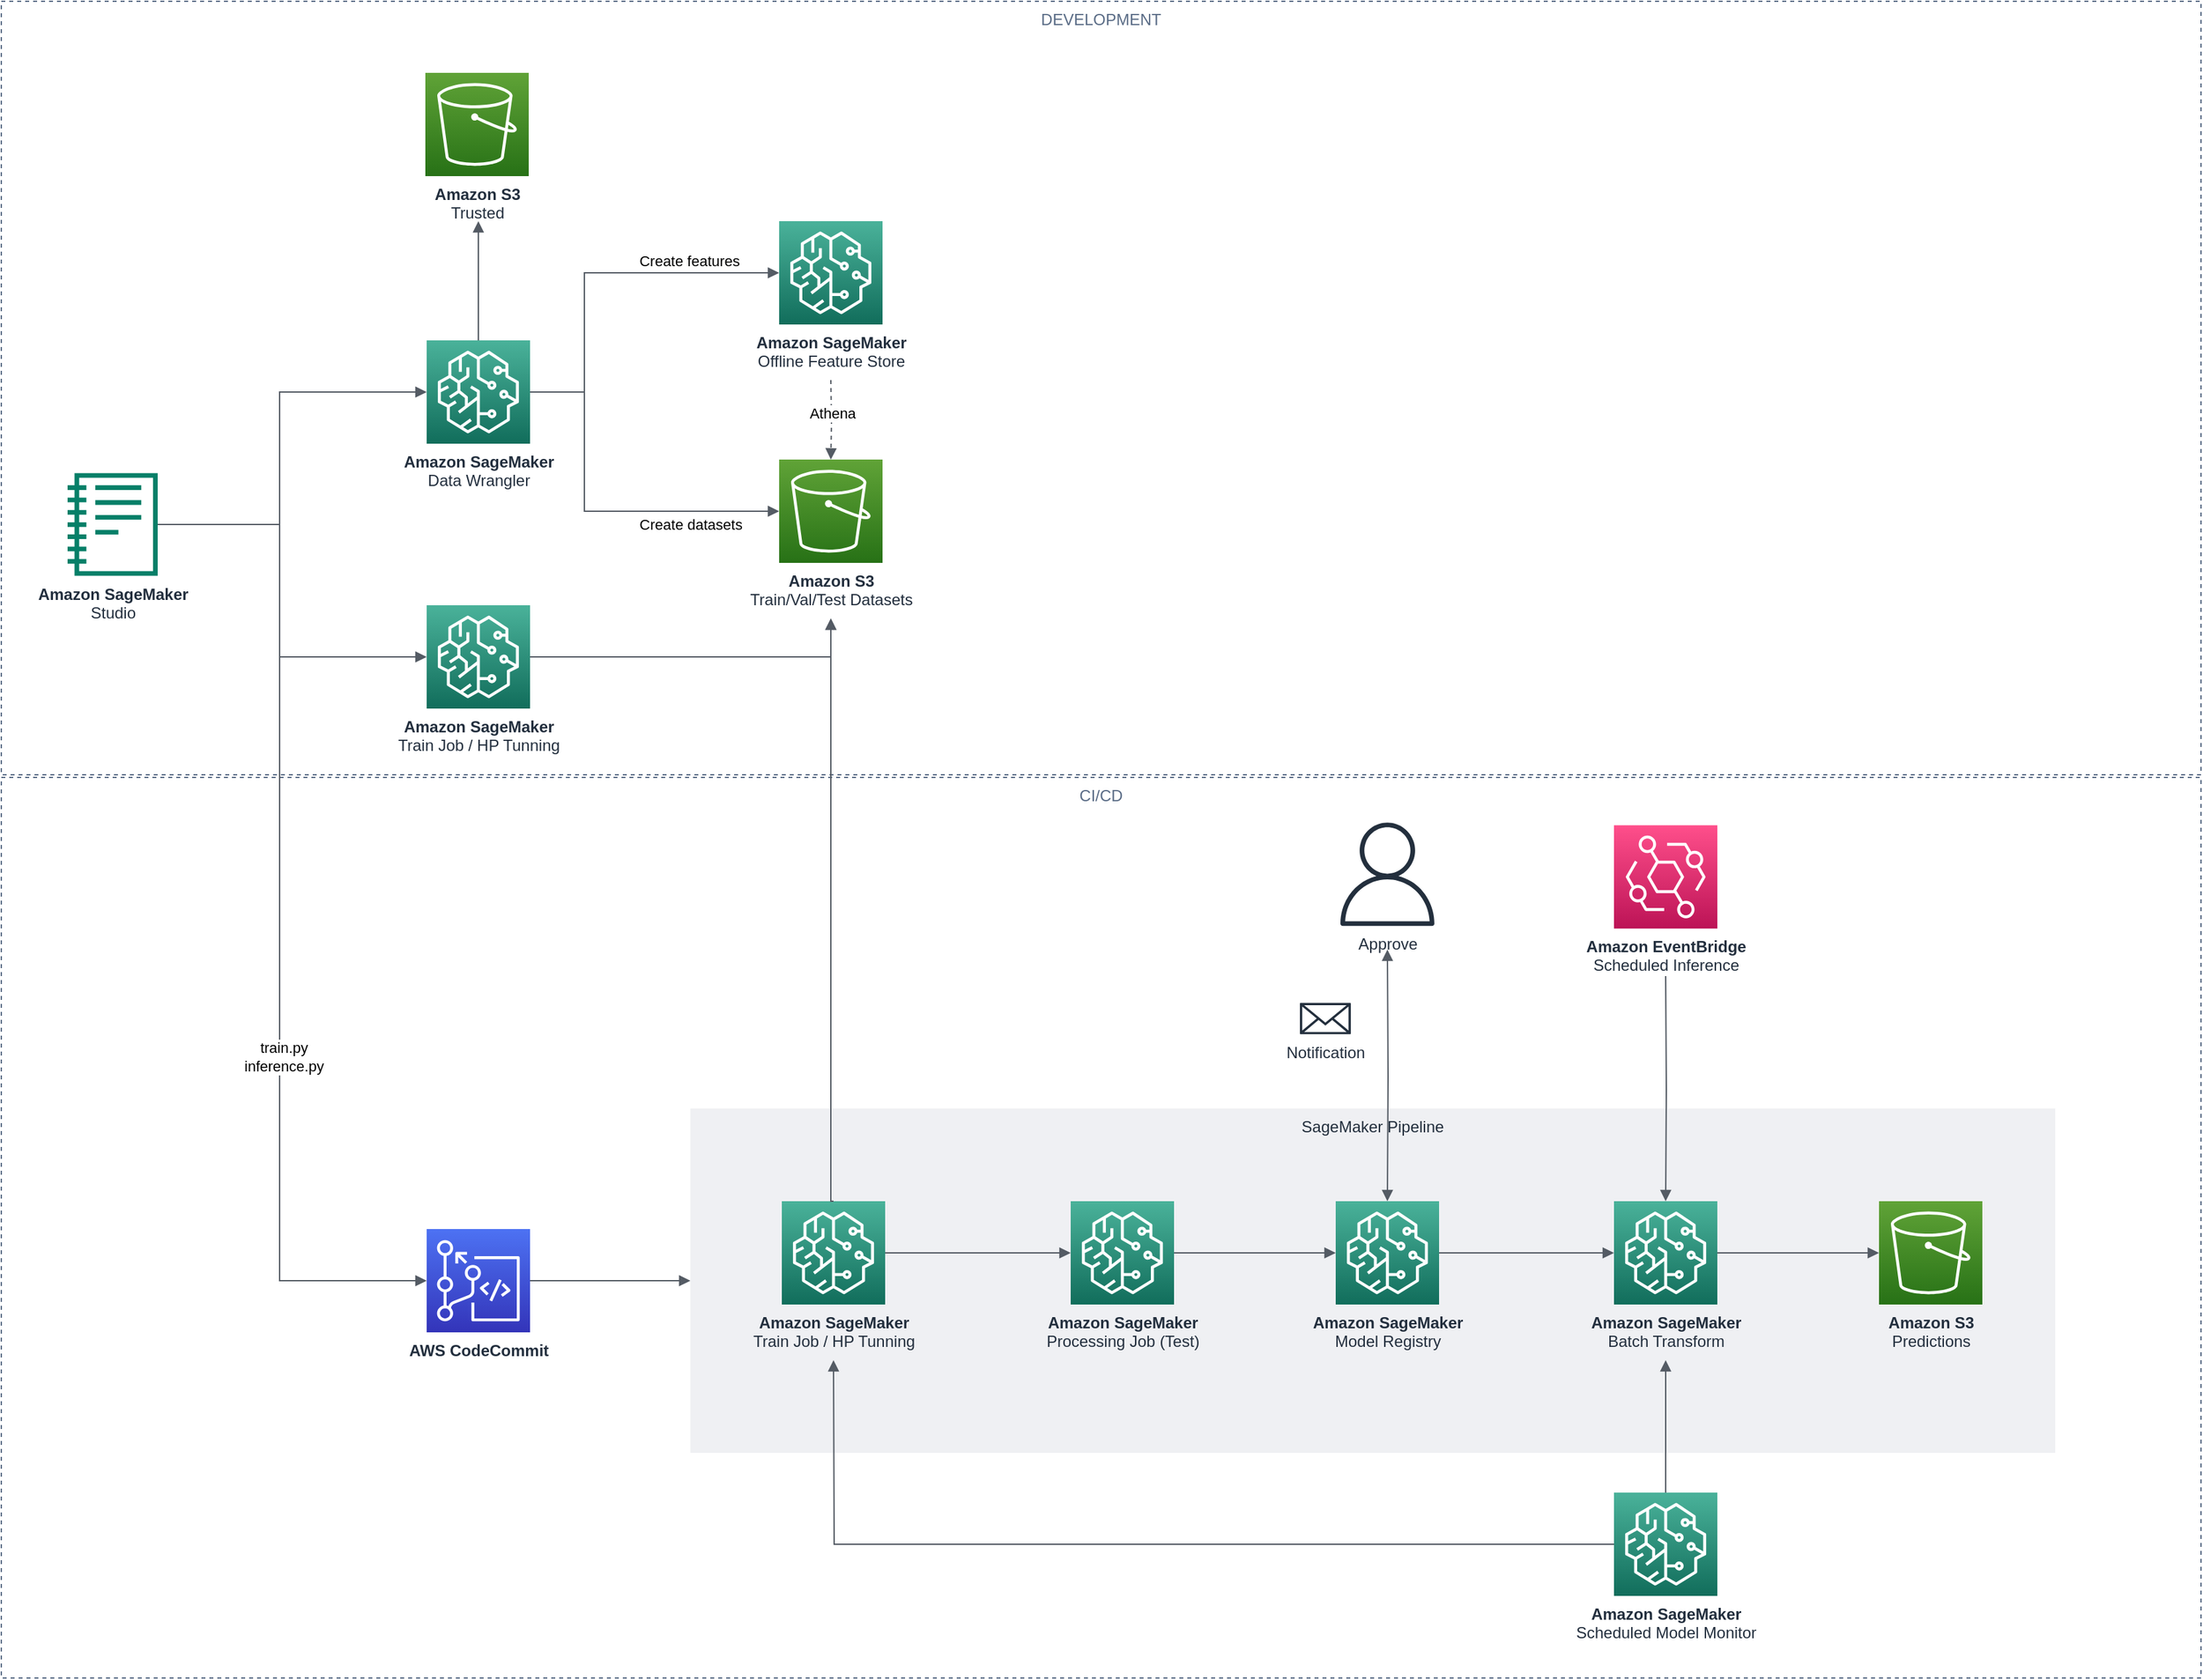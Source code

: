 <mxfile version="20.4.0" type="device"><diagram id="vQv_JKguhH5S04jx5g1q" name="Page-1"><mxGraphModel dx="2746" dy="1852" grid="1" gridSize="10" guides="1" tooltips="1" connect="1" arrows="1" fold="1" page="1" pageScale="1" pageWidth="1169" pageHeight="827" math="0" shadow="0"><root><mxCell id="0"/><mxCell id="1" parent="0"/><mxCell id="9KJwWg5PxN03c52BEVz5-107" value="DEVELOPMENT" style="fillColor=none;strokeColor=#5A6C86;dashed=1;verticalAlign=top;fontStyle=0;fontColor=#5A6C86;" vertex="1" parent="1"><mxGeometry x="-80" y="-26" width="1660" height="584" as="geometry"/></mxCell><mxCell id="9KJwWg5PxN03c52BEVz5-109" value="CI/CD" style="fillColor=none;strokeColor=#5A6C86;dashed=1;verticalAlign=top;fontStyle=0;fontColor=#5A6C86;" vertex="1" parent="1"><mxGeometry x="-80" y="560" width="1660" height="680" as="geometry"/></mxCell><mxCell id="9KJwWg5PxN03c52BEVz5-104" value="SageMaker Pipeline" style="fillColor=#EFF0F3;strokeColor=none;dashed=0;verticalAlign=top;fontStyle=0;fontColor=#232F3D;" vertex="1" parent="1"><mxGeometry x="440" y="810" width="1030" height="260" as="geometry"/></mxCell><mxCell id="9KJwWg5PxN03c52BEVz5-27" value="&lt;div&gt;&lt;b&gt;Amazon S3&lt;/b&gt;&lt;/div&gt;&lt;div&gt;Trusted&lt;br&gt;&lt;/div&gt;" style="sketch=0;points=[[0,0,0],[0.25,0,0],[0.5,0,0],[0.75,0,0],[1,0,0],[0,1,0],[0.25,1,0],[0.5,1,0],[0.75,1,0],[1,1,0],[0,0.25,0],[0,0.5,0],[0,0.75,0],[1,0.25,0],[1,0.5,0],[1,0.75,0]];outlineConnect=0;fontColor=#232F3E;gradientColor=#60A337;gradientDirection=north;fillColor=#277116;strokeColor=#ffffff;dashed=0;verticalLabelPosition=bottom;verticalAlign=top;align=center;html=1;fontSize=12;fontStyle=0;aspect=fixed;shape=mxgraph.aws4.resourceIcon;resIcon=mxgraph.aws4.s3;" vertex="1" parent="1"><mxGeometry x="240" y="28" width="78" height="78" as="geometry"/></mxCell><mxCell id="9KJwWg5PxN03c52BEVz5-30" value="&lt;div&gt;&lt;b&gt;Amazon SageMaker&lt;/b&gt;&lt;/div&gt;&lt;div&gt;Studio&lt;br&gt;&lt;/div&gt;" style="sketch=0;outlineConnect=0;fontColor=#232F3E;gradientColor=none;fillColor=#067F68;strokeColor=none;dashed=0;verticalLabelPosition=bottom;verticalAlign=top;align=center;html=1;fontSize=12;fontStyle=0;aspect=fixed;pointerEvents=1;shape=mxgraph.aws4.sagemaker_notebook;" vertex="1" parent="1"><mxGeometry x="-30" y="330" width="68" height="78" as="geometry"/></mxCell><mxCell id="9KJwWg5PxN03c52BEVz5-31" value="&lt;div&gt;&lt;b&gt;Amazon SageMaker&lt;/b&gt;&lt;/div&gt;&lt;div&gt;Data Wrangler&lt;br&gt;&lt;/div&gt;" style="sketch=0;points=[[0,0,0],[0.25,0,0],[0.5,0,0],[0.75,0,0],[1,0,0],[0,1,0],[0.25,1,0],[0.5,1,0],[0.75,1,0],[1,1,0],[0,0.25,0],[0,0.5,0],[0,0.75,0],[1,0.25,0],[1,0.5,0],[1,0.75,0]];outlineConnect=0;fontColor=#232F3E;gradientColor=#4AB29A;gradientDirection=north;fillColor=#116D5B;strokeColor=#ffffff;dashed=0;verticalLabelPosition=bottom;verticalAlign=top;align=center;html=1;fontSize=12;fontStyle=0;aspect=fixed;shape=mxgraph.aws4.resourceIcon;resIcon=mxgraph.aws4.sagemaker;" vertex="1" parent="1"><mxGeometry x="241" y="230" width="78" height="78" as="geometry"/></mxCell><mxCell id="9KJwWg5PxN03c52BEVz5-32" value="" style="edgeStyle=orthogonalEdgeStyle;html=1;endArrow=block;elbow=vertical;startArrow=none;endFill=1;strokeColor=#545B64;rounded=0;" edge="1" parent="1" source="9KJwWg5PxN03c52BEVz5-30" target="9KJwWg5PxN03c52BEVz5-31"><mxGeometry width="100" relative="1" as="geometry"><mxPoint x="60" y="268.58" as="sourcePoint"/><mxPoint x="160" y="268.58" as="targetPoint"/><Array as="points"><mxPoint x="130" y="369"/><mxPoint x="130" y="269"/></Array></mxGeometry></mxCell><mxCell id="9KJwWg5PxN03c52BEVz5-33" value="" style="edgeStyle=orthogonalEdgeStyle;html=1;endArrow=block;elbow=vertical;startArrow=none;endFill=1;strokeColor=#545B64;rounded=0;exitX=0.5;exitY=0;exitDx=0;exitDy=0;exitPerimeter=0;" edge="1" parent="1" source="9KJwWg5PxN03c52BEVz5-31"><mxGeometry width="100" relative="1" as="geometry"><mxPoint x="240" y="180" as="sourcePoint"/><mxPoint x="280" y="140" as="targetPoint"/></mxGeometry></mxCell><mxCell id="9KJwWg5PxN03c52BEVz5-34" value="&lt;div&gt;&lt;b&gt;Amazon SageMaker&lt;/b&gt;&lt;/div&gt;&lt;div&gt;Offline Feature Store&lt;br&gt;&lt;/div&gt;" style="sketch=0;points=[[0,0,0],[0.25,0,0],[0.5,0,0],[0.75,0,0],[1,0,0],[0,1,0],[0.25,1,0],[0.5,1,0],[0.75,1,0],[1,1,0],[0,0.25,0],[0,0.5,0],[0,0.75,0],[1,0.25,0],[1,0.5,0],[1,0.75,0]];outlineConnect=0;fontColor=#232F3E;gradientColor=#4AB29A;gradientDirection=north;fillColor=#116D5B;strokeColor=#ffffff;dashed=0;verticalLabelPosition=bottom;verticalAlign=top;align=center;html=1;fontSize=12;fontStyle=0;aspect=fixed;shape=mxgraph.aws4.resourceIcon;resIcon=mxgraph.aws4.sagemaker;" vertex="1" parent="1"><mxGeometry x="507" y="140" width="78" height="78" as="geometry"/></mxCell><mxCell id="9KJwWg5PxN03c52BEVz5-39" value="&lt;div&gt;&lt;b&gt;Amazon S3&lt;/b&gt;&lt;/div&gt;Train/Val/Test Datasets" style="sketch=0;points=[[0,0,0],[0.25,0,0],[0.5,0,0],[0.75,0,0],[1,0,0],[0,1,0],[0.25,1,0],[0.5,1,0],[0.75,1,0],[1,1,0],[0,0.25,0],[0,0.5,0],[0,0.75,0],[1,0.25,0],[1,0.5,0],[1,0.75,0]];outlineConnect=0;fontColor=#232F3E;gradientColor=#60A337;gradientDirection=north;fillColor=#277116;strokeColor=#ffffff;dashed=0;verticalLabelPosition=bottom;verticalAlign=top;align=center;html=1;fontSize=12;fontStyle=0;aspect=fixed;shape=mxgraph.aws4.resourceIcon;resIcon=mxgraph.aws4.s3;" vertex="1" parent="1"><mxGeometry x="507" y="320" width="78" height="78" as="geometry"/></mxCell><mxCell id="9KJwWg5PxN03c52BEVz5-59" value="" style="edgeStyle=orthogonalEdgeStyle;html=1;endArrow=block;elbow=vertical;startArrow=none;endFill=1;strokeColor=#545B64;rounded=0;entryX=0;entryY=0.5;entryDx=0;entryDy=0;entryPerimeter=0;" edge="1" parent="1" source="9KJwWg5PxN03c52BEVz5-31" target="9KJwWg5PxN03c52BEVz5-34"><mxGeometry width="100" relative="1" as="geometry"><mxPoint x="420" y="320" as="sourcePoint"/><mxPoint x="520" y="320" as="targetPoint"/><Array as="points"><mxPoint x="360" y="269"/><mxPoint x="360" y="179"/></Array></mxGeometry></mxCell><mxCell id="9KJwWg5PxN03c52BEVz5-63" value="Create features" style="edgeLabel;html=1;align=center;verticalAlign=middle;resizable=0;points=[];" vertex="1" connectable="0" parent="9KJwWg5PxN03c52BEVz5-59"><mxGeometry x="0.317" y="2" relative="1" as="geometry"><mxPoint x="27" y="-7" as="offset"/></mxGeometry></mxCell><mxCell id="9KJwWg5PxN03c52BEVz5-60" value="" style="edgeStyle=orthogonalEdgeStyle;html=1;endArrow=block;elbow=vertical;startArrow=none;endFill=1;strokeColor=#545B64;rounded=0;" edge="1" parent="1" source="9KJwWg5PxN03c52BEVz5-31" target="9KJwWg5PxN03c52BEVz5-39"><mxGeometry width="100" relative="1" as="geometry"><mxPoint x="558" y="489" as="sourcePoint"/><mxPoint x="700" y="210" as="targetPoint"/><Array as="points"><mxPoint x="360" y="269"/><mxPoint x="360" y="359"/></Array></mxGeometry></mxCell><mxCell id="9KJwWg5PxN03c52BEVz5-73" value="Create datasets" style="edgeLabel;html=1;align=center;verticalAlign=middle;resizable=0;points=[];" vertex="1" connectable="0" parent="9KJwWg5PxN03c52BEVz5-60"><mxGeometry x="0.377" y="2" relative="1" as="geometry"><mxPoint x="19" y="12" as="offset"/></mxGeometry></mxCell><mxCell id="9KJwWg5PxN03c52BEVz5-69" value="&lt;div&gt;&lt;b&gt;Amazon SageMaker&lt;/b&gt;&lt;/div&gt;&lt;div&gt;Train Job / HP Tunning&lt;br&gt;&lt;/div&gt;" style="sketch=0;points=[[0,0,0],[0.25,0,0],[0.5,0,0],[0.75,0,0],[1,0,0],[0,1,0],[0.25,1,0],[0.5,1,0],[0.75,1,0],[1,1,0],[0,0.25,0],[0,0.5,0],[0,0.75,0],[1,0.25,0],[1,0.5,0],[1,0.75,0]];outlineConnect=0;fontColor=#232F3E;gradientColor=#4AB29A;gradientDirection=north;fillColor=#116D5B;strokeColor=#ffffff;dashed=0;verticalLabelPosition=bottom;verticalAlign=top;align=center;html=1;fontSize=12;fontStyle=0;aspect=fixed;shape=mxgraph.aws4.resourceIcon;resIcon=mxgraph.aws4.sagemaker;" vertex="1" parent="1"><mxGeometry x="241" y="430" width="78" height="78" as="geometry"/></mxCell><mxCell id="9KJwWg5PxN03c52BEVz5-71" value="" style="edgeStyle=orthogonalEdgeStyle;html=1;endArrow=block;elbow=vertical;startArrow=none;endFill=1;strokeColor=#545B64;rounded=0;" edge="1" parent="1" source="9KJwWg5PxN03c52BEVz5-69"><mxGeometry width="100" relative="1" as="geometry"><mxPoint x="640" y="680" as="sourcePoint"/><mxPoint x="546" y="440" as="targetPoint"/><Array as="points"><mxPoint x="546" y="469"/></Array></mxGeometry></mxCell><mxCell id="9KJwWg5PxN03c52BEVz5-74" value="" style="edgeStyle=orthogonalEdgeStyle;html=1;endArrow=block;elbow=vertical;startArrow=none;endFill=1;strokeColor=#545B64;rounded=0;dashed=1;" edge="1" parent="1" target="9KJwWg5PxN03c52BEVz5-39"><mxGeometry width="100" relative="1" as="geometry"><mxPoint x="546" y="260" as="sourcePoint"/><mxPoint x="730" y="360" as="targetPoint"/></mxGeometry></mxCell><mxCell id="9KJwWg5PxN03c52BEVz5-75" value="Athena" style="edgeLabel;html=1;align=center;verticalAlign=middle;resizable=0;points=[];" vertex="1" connectable="0" parent="9KJwWg5PxN03c52BEVz5-74"><mxGeometry x="-0.427" y="1" relative="1" as="geometry"><mxPoint x="-1" y="7" as="offset"/></mxGeometry></mxCell><mxCell id="9KJwWg5PxN03c52BEVz5-76" value="" style="edgeStyle=orthogonalEdgeStyle;html=1;endArrow=block;elbow=vertical;startArrow=none;endFill=1;strokeColor=#545B64;rounded=0;entryX=0;entryY=0.5;entryDx=0;entryDy=0;entryPerimeter=0;" edge="1" parent="1" source="9KJwWg5PxN03c52BEVz5-30" target="9KJwWg5PxN03c52BEVz5-69"><mxGeometry width="100" relative="1" as="geometry"><mxPoint x="100" y="430" as="sourcePoint"/><mxPoint x="200" y="430" as="targetPoint"/><Array as="points"><mxPoint x="130" y="369"/><mxPoint x="130" y="469"/></Array></mxGeometry></mxCell><mxCell id="9KJwWg5PxN03c52BEVz5-77" value="&lt;b&gt;AWS CodeCommit&lt;br&gt;&lt;/b&gt;" style="sketch=0;points=[[0,0,0],[0.25,0,0],[0.5,0,0],[0.75,0,0],[1,0,0],[0,1,0],[0.25,1,0],[0.5,1,0],[0.75,1,0],[1,1,0],[0,0.25,0],[0,0.5,0],[0,0.75,0],[1,0.25,0],[1,0.5,0],[1,0.75,0]];outlineConnect=0;fontColor=#232F3E;gradientColor=#4D72F3;gradientDirection=north;fillColor=#3334B9;strokeColor=#ffffff;dashed=0;verticalLabelPosition=bottom;verticalAlign=top;align=center;html=1;fontSize=12;fontStyle=0;aspect=fixed;shape=mxgraph.aws4.resourceIcon;resIcon=mxgraph.aws4.codecommit;" vertex="1" parent="1"><mxGeometry x="241" y="901" width="78" height="78" as="geometry"/></mxCell><mxCell id="9KJwWg5PxN03c52BEVz5-78" value="" style="edgeStyle=orthogonalEdgeStyle;html=1;endArrow=block;elbow=vertical;startArrow=none;endFill=1;strokeColor=#545B64;rounded=0;entryX=0;entryY=0.5;entryDx=0;entryDy=0;entryPerimeter=0;" edge="1" parent="1" source="9KJwWg5PxN03c52BEVz5-30" target="9KJwWg5PxN03c52BEVz5-77"><mxGeometry width="100" relative="1" as="geometry"><mxPoint x="100" y="530" as="sourcePoint"/><mxPoint x="200" y="530" as="targetPoint"/><Array as="points"><mxPoint x="130" y="369"/><mxPoint x="130" y="940"/></Array></mxGeometry></mxCell><mxCell id="9KJwWg5PxN03c52BEVz5-79" value="&lt;div&gt;train.py&lt;/div&gt;&lt;div&gt;inference.py&lt;br&gt;&lt;/div&gt;" style="edgeLabel;html=1;align=center;verticalAlign=middle;resizable=0;points=[];" vertex="1" connectable="0" parent="9KJwWg5PxN03c52BEVz5-78"><mxGeometry x="0.277" y="3" relative="1" as="geometry"><mxPoint as="offset"/></mxGeometry></mxCell><mxCell id="9KJwWg5PxN03c52BEVz5-80" value="&lt;div&gt;&lt;b&gt;Amazon SageMaker&lt;/b&gt;&lt;/div&gt;&lt;div&gt;Train Job / HP Tunning&lt;br&gt;&lt;/div&gt;" style="sketch=0;points=[[0,0,0],[0.25,0,0],[0.5,0,0],[0.75,0,0],[1,0,0],[0,1,0],[0.25,1,0],[0.5,1,0],[0.75,1,0],[1,1,0],[0,0.25,0],[0,0.5,0],[0,0.75,0],[1,0.25,0],[1,0.5,0],[1,0.75,0]];outlineConnect=0;fontColor=#232F3E;gradientColor=#4AB29A;gradientDirection=north;fillColor=#116D5B;strokeColor=#ffffff;dashed=0;verticalLabelPosition=bottom;verticalAlign=top;align=center;html=1;fontSize=12;fontStyle=0;aspect=fixed;shape=mxgraph.aws4.resourceIcon;resIcon=mxgraph.aws4.sagemaker;" vertex="1" parent="1"><mxGeometry x="509" y="880" width="78" height="78" as="geometry"/></mxCell><mxCell id="9KJwWg5PxN03c52BEVz5-81" value="" style="edgeStyle=orthogonalEdgeStyle;html=1;endArrow=block;elbow=vertical;startArrow=none;endFill=1;strokeColor=#545B64;rounded=0;" edge="1" parent="1" source="9KJwWg5PxN03c52BEVz5-77" target="9KJwWg5PxN03c52BEVz5-104"><mxGeometry width="100" relative="1" as="geometry"><mxPoint x="307" y="910" as="sourcePoint"/><mxPoint x="417" y="919" as="targetPoint"/></mxGeometry></mxCell><mxCell id="9KJwWg5PxN03c52BEVz5-82" value="" style="edgeStyle=orthogonalEdgeStyle;html=1;endArrow=block;elbow=vertical;startArrow=none;endFill=1;strokeColor=#545B64;rounded=0;exitX=0.5;exitY=0;exitDx=0;exitDy=0;exitPerimeter=0;" edge="1" parent="1" source="9KJwWg5PxN03c52BEVz5-80"><mxGeometry width="100" relative="1" as="geometry"><mxPoint x="547.059" y="620.0" as="sourcePoint"/><mxPoint x="546" y="440" as="targetPoint"/><Array as="points"><mxPoint x="546" y="880"/></Array></mxGeometry></mxCell><mxCell id="9KJwWg5PxN03c52BEVz5-83" value="&lt;div&gt;&lt;b&gt;Amazon SageMaker&lt;/b&gt;&lt;/div&gt;Processing Job (Test)" style="sketch=0;points=[[0,0,0],[0.25,0,0],[0.5,0,0],[0.75,0,0],[1,0,0],[0,1,0],[0.25,1,0],[0.5,1,0],[0.75,1,0],[1,1,0],[0,0.25,0],[0,0.5,0],[0,0.75,0],[1,0.25,0],[1,0.5,0],[1,0.75,0]];outlineConnect=0;fontColor=#232F3E;gradientColor=#4AB29A;gradientDirection=north;fillColor=#116D5B;strokeColor=#ffffff;dashed=0;verticalLabelPosition=bottom;verticalAlign=top;align=center;html=1;fontSize=12;fontStyle=0;aspect=fixed;shape=mxgraph.aws4.resourceIcon;resIcon=mxgraph.aws4.sagemaker;" vertex="1" parent="1"><mxGeometry x="727" y="880" width="78" height="78" as="geometry"/></mxCell><mxCell id="9KJwWg5PxN03c52BEVz5-84" value="" style="edgeStyle=orthogonalEdgeStyle;html=1;endArrow=block;elbow=vertical;startArrow=none;endFill=1;strokeColor=#545B64;rounded=0;" edge="1" parent="1" source="9KJwWg5PxN03c52BEVz5-80" target="9KJwWg5PxN03c52BEVz5-83"><mxGeometry width="100" relative="1" as="geometry"><mxPoint x="577" y="800" as="sourcePoint"/><mxPoint x="677" y="800" as="targetPoint"/></mxGeometry></mxCell><mxCell id="9KJwWg5PxN03c52BEVz5-85" value="&lt;div&gt;&lt;b&gt;Amazon SageMaker&lt;/b&gt;&lt;/div&gt;Model Registry" style="sketch=0;points=[[0,0,0],[0.25,0,0],[0.5,0,0],[0.75,0,0],[1,0,0],[0,1,0],[0.25,1,0],[0.5,1,0],[0.75,1,0],[1,1,0],[0,0.25,0],[0,0.5,0],[0,0.75,0],[1,0.25,0],[1,0.5,0],[1,0.75,0]];outlineConnect=0;fontColor=#232F3E;gradientColor=#4AB29A;gradientDirection=north;fillColor=#116D5B;strokeColor=#ffffff;dashed=0;verticalLabelPosition=bottom;verticalAlign=top;align=center;html=1;fontSize=12;fontStyle=0;aspect=fixed;shape=mxgraph.aws4.resourceIcon;resIcon=mxgraph.aws4.sagemaker;" vertex="1" parent="1"><mxGeometry x="927" y="880" width="78" height="78" as="geometry"/></mxCell><mxCell id="9KJwWg5PxN03c52BEVz5-86" value="" style="edgeStyle=orthogonalEdgeStyle;html=1;endArrow=block;elbow=vertical;startArrow=none;endFill=1;strokeColor=#545B64;rounded=0;" edge="1" parent="1" source="9KJwWg5PxN03c52BEVz5-83" target="9KJwWg5PxN03c52BEVz5-85"><mxGeometry width="100" relative="1" as="geometry"><mxPoint x="857" y="840" as="sourcePoint"/><mxPoint x="957" y="840" as="targetPoint"/></mxGeometry></mxCell><mxCell id="9KJwWg5PxN03c52BEVz5-88" value="Notification" style="sketch=0;outlineConnect=0;fontColor=#232F3E;gradientColor=none;fillColor=#232F3D;strokeColor=none;dashed=0;verticalLabelPosition=bottom;verticalAlign=top;align=center;html=1;fontSize=12;fontStyle=0;aspect=fixed;pointerEvents=1;shape=mxgraph.aws4.email_2;" vertex="1" parent="1"><mxGeometry x="900" y="730" width="38.41" height="24.13" as="geometry"/></mxCell><mxCell id="9KJwWg5PxN03c52BEVz5-94" value="&lt;div&gt;&lt;b&gt;Amazon SageMaker&lt;/b&gt;&lt;/div&gt;Batch Transform" style="sketch=0;points=[[0,0,0],[0.25,0,0],[0.5,0,0],[0.75,0,0],[1,0,0],[0,1,0],[0.25,1,0],[0.5,1,0],[0.75,1,0],[1,1,0],[0,0.25,0],[0,0.5,0],[0,0.75,0],[1,0.25,0],[1,0.5,0],[1,0.75,0]];outlineConnect=0;fontColor=#232F3E;gradientColor=#4AB29A;gradientDirection=north;fillColor=#116D5B;strokeColor=#ffffff;dashed=0;verticalLabelPosition=bottom;verticalAlign=top;align=center;html=1;fontSize=12;fontStyle=0;aspect=fixed;shape=mxgraph.aws4.resourceIcon;resIcon=mxgraph.aws4.sagemaker;" vertex="1" parent="1"><mxGeometry x="1137" y="880" width="78" height="78" as="geometry"/></mxCell><mxCell id="9KJwWg5PxN03c52BEVz5-95" value="" style="edgeStyle=orthogonalEdgeStyle;html=1;endArrow=block;elbow=vertical;startArrow=none;endFill=1;strokeColor=#545B64;rounded=0;" edge="1" parent="1" source="9KJwWg5PxN03c52BEVz5-85" target="9KJwWg5PxN03c52BEVz5-94"><mxGeometry width="100" relative="1" as="geometry"><mxPoint x="1077" y="860" as="sourcePoint"/><mxPoint x="1177" y="860" as="targetPoint"/></mxGeometry></mxCell><mxCell id="9KJwWg5PxN03c52BEVz5-96" value="&lt;div&gt;&lt;b&gt;Amazon SageMaker&lt;/b&gt;&lt;/div&gt;Scheduled Model Monitor" style="sketch=0;points=[[0,0,0],[0.25,0,0],[0.5,0,0],[0.75,0,0],[1,0,0],[0,1,0],[0.25,1,0],[0.5,1,0],[0.75,1,0],[1,1,0],[0,0.25,0],[0,0.5,0],[0,0.75,0],[1,0.25,0],[1,0.5,0],[1,0.75,0]];outlineConnect=0;fontColor=#232F3E;gradientColor=#4AB29A;gradientDirection=north;fillColor=#116D5B;strokeColor=#ffffff;dashed=0;verticalLabelPosition=bottom;verticalAlign=top;align=center;html=1;fontSize=12;fontStyle=0;aspect=fixed;shape=mxgraph.aws4.resourceIcon;resIcon=mxgraph.aws4.sagemaker;" vertex="1" parent="1"><mxGeometry x="1137" y="1100" width="78" height="78" as="geometry"/></mxCell><mxCell id="9KJwWg5PxN03c52BEVz5-97" value="&lt;div&gt;&lt;b&gt;Amazon S3&lt;/b&gt;&lt;/div&gt;Predictions" style="sketch=0;points=[[0,0,0],[0.25,0,0],[0.5,0,0],[0.75,0,0],[1,0,0],[0,1,0],[0.25,1,0],[0.5,1,0],[0.75,1,0],[1,1,0],[0,0.25,0],[0,0.5,0],[0,0.75,0],[1,0.25,0],[1,0.5,0],[1,0.75,0]];outlineConnect=0;fontColor=#232F3E;gradientColor=#60A337;gradientDirection=north;fillColor=#277116;strokeColor=#ffffff;dashed=0;verticalLabelPosition=bottom;verticalAlign=top;align=center;html=1;fontSize=12;fontStyle=0;aspect=fixed;shape=mxgraph.aws4.resourceIcon;resIcon=mxgraph.aws4.s3;" vertex="1" parent="1"><mxGeometry x="1337" y="880" width="78" height="78" as="geometry"/></mxCell><mxCell id="9KJwWg5PxN03c52BEVz5-98" value="" style="edgeStyle=orthogonalEdgeStyle;html=1;endArrow=block;elbow=vertical;startArrow=none;endFill=1;strokeColor=#545B64;rounded=0;" edge="1" parent="1" source="9KJwWg5PxN03c52BEVz5-94" target="9KJwWg5PxN03c52BEVz5-97"><mxGeometry width="100" relative="1" as="geometry"><mxPoint x="1157" y="830" as="sourcePoint"/><mxPoint x="1257" y="830" as="targetPoint"/></mxGeometry></mxCell><mxCell id="9KJwWg5PxN03c52BEVz5-99" value="" style="edgeStyle=orthogonalEdgeStyle;html=1;endArrow=block;elbow=vertical;startArrow=none;endFill=1;strokeColor=#545B64;rounded=0;" edge="1" parent="1" source="9KJwWg5PxN03c52BEVz5-96"><mxGeometry width="100" relative="1" as="geometry"><mxPoint x="1307" y="1150" as="sourcePoint"/><mxPoint x="1176" y="1000" as="targetPoint"/></mxGeometry></mxCell><mxCell id="9KJwWg5PxN03c52BEVz5-101" value="&lt;div&gt;&lt;b&gt;Amazon EventBridge&lt;/b&gt;&lt;/div&gt;&lt;div&gt;Scheduled Inference&lt;/div&gt;" style="sketch=0;points=[[0,0,0],[0.25,0,0],[0.5,0,0],[0.75,0,0],[1,0,0],[0,1,0],[0.25,1,0],[0.5,1,0],[0.75,1,0],[1,1,0],[0,0.25,0],[0,0.5,0],[0,0.75,0],[1,0.25,0],[1,0.5,0],[1,0.75,0]];outlineConnect=0;fontColor=#232F3E;gradientColor=#FF4F8B;gradientDirection=north;fillColor=#BC1356;strokeColor=#ffffff;dashed=0;verticalLabelPosition=bottom;verticalAlign=top;align=center;html=1;fontSize=12;fontStyle=0;aspect=fixed;shape=mxgraph.aws4.resourceIcon;resIcon=mxgraph.aws4.eventbridge;" vertex="1" parent="1"><mxGeometry x="1137" y="596.13" width="78" height="78" as="geometry"/></mxCell><mxCell id="9KJwWg5PxN03c52BEVz5-103" value="" style="edgeStyle=orthogonalEdgeStyle;html=1;endArrow=block;elbow=vertical;startArrow=none;endFill=1;strokeColor=#545B64;rounded=0;" edge="1" parent="1" target="9KJwWg5PxN03c52BEVz5-94"><mxGeometry width="100" relative="1" as="geometry"><mxPoint x="1176" y="710" as="sourcePoint"/><mxPoint x="1337" y="840" as="targetPoint"/></mxGeometry></mxCell><mxCell id="9KJwWg5PxN03c52BEVz5-106" value="" style="edgeStyle=orthogonalEdgeStyle;html=1;endArrow=block;elbow=vertical;startArrow=none;endFill=1;strokeColor=#545B64;rounded=0;exitX=0;exitY=0.5;exitDx=0;exitDy=0;exitPerimeter=0;" edge="1" parent="1" source="9KJwWg5PxN03c52BEVz5-96"><mxGeometry width="100" relative="1" as="geometry"><mxPoint x="660" y="1140" as="sourcePoint"/><mxPoint x="548" y="1000" as="targetPoint"/></mxGeometry></mxCell><mxCell id="9KJwWg5PxN03c52BEVz5-91" value="Approve" style="sketch=0;outlineConnect=0;fontColor=#232F3E;gradientColor=none;fillColor=#232F3D;strokeColor=none;dashed=0;verticalLabelPosition=bottom;verticalAlign=top;align=center;html=1;fontSize=12;fontStyle=0;aspect=fixed;pointerEvents=1;shape=mxgraph.aws4.user;" vertex="1" parent="1"><mxGeometry x="927" y="594.13" width="78" height="78" as="geometry"/></mxCell><mxCell id="9KJwWg5PxN03c52BEVz5-111" value="" style="edgeStyle=orthogonalEdgeStyle;html=1;endArrow=block;elbow=vertical;startArrow=block;startFill=1;endFill=1;strokeColor=#545B64;rounded=0;" edge="1" parent="1" target="9KJwWg5PxN03c52BEVz5-85"><mxGeometry width="100" relative="1" as="geometry"><mxPoint x="966" y="690" as="sourcePoint"/><mxPoint x="1070" y="740" as="targetPoint"/></mxGeometry></mxCell></root></mxGraphModel></diagram></mxfile>